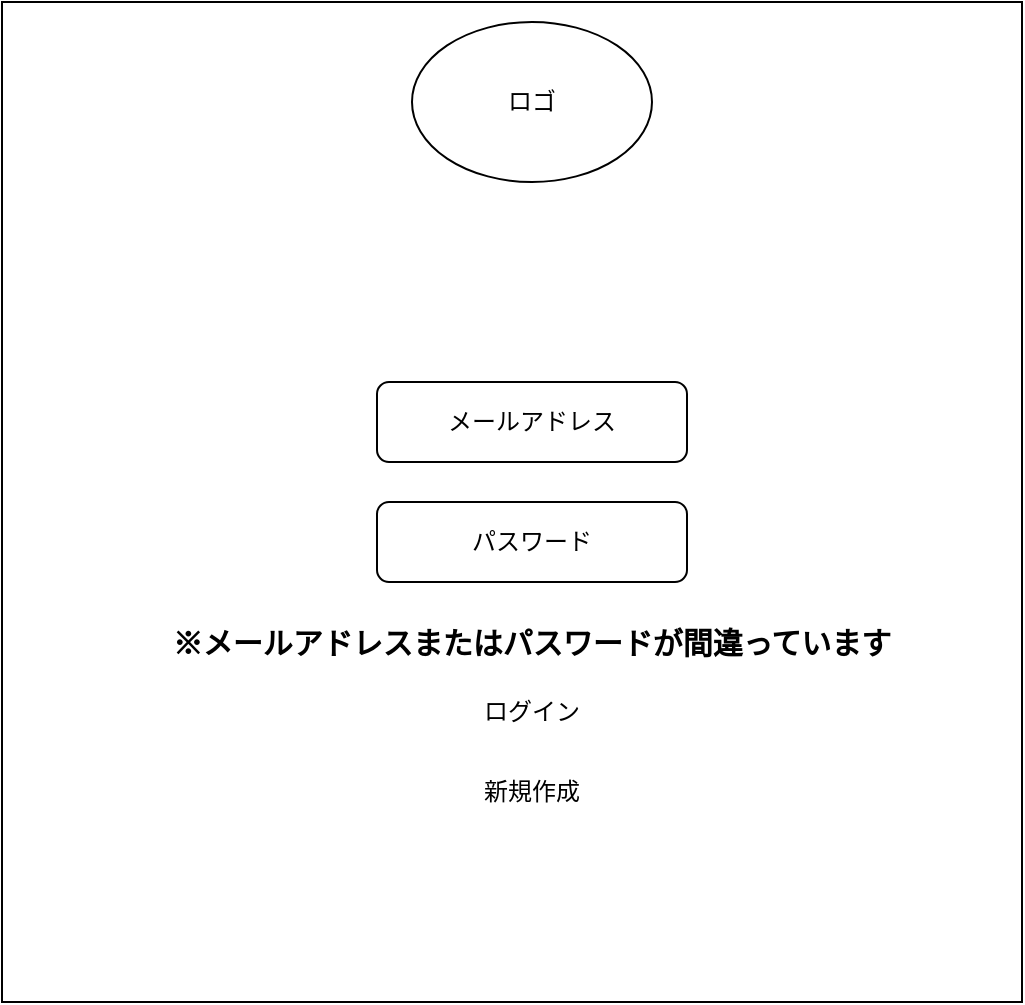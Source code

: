 <mxfile version="14.7.6" type="device"><diagram id="Y9niGBV_lDlPCq2ffVMM" name="ページ1"><mxGraphModel dx="884" dy="500" grid="1" gridSize="10" guides="1" tooltips="1" connect="1" arrows="1" fold="1" page="1" pageScale="1" pageWidth="827" pageHeight="1169" math="0" shadow="0"><root><mxCell id="0"/><mxCell id="1" parent="0"/><mxCell id="2" value="" style="rounded=0;whiteSpace=wrap;html=1;" parent="1" vertex="1"><mxGeometry x="20" y="30" width="510" height="500" as="geometry"/></mxCell><mxCell id="7" value="" style="rounded=1;whiteSpace=wrap;html=1;labelBackgroundColor=none;fillColor=none;gradientColor=none;" parent="1" vertex="1"><mxGeometry x="207.5" y="220" width="155" height="40" as="geometry"/></mxCell><mxCell id="8" value="" style="rounded=1;whiteSpace=wrap;html=1;labelBackgroundColor=none;fillColor=none;gradientColor=none;" parent="1" vertex="1"><mxGeometry x="207.5" y="280" width="155" height="40" as="geometry"/></mxCell><mxCell id="9" value="ログイン" style="text;html=1;strokeColor=none;fillColor=none;align=center;verticalAlign=middle;whiteSpace=wrap;rounded=0;labelBackgroundColor=none;" parent="1" vertex="1"><mxGeometry x="215" y="360" width="140" height="50" as="geometry"/></mxCell><mxCell id="10" value="新規作成" style="text;html=1;strokeColor=none;fillColor=none;align=center;verticalAlign=middle;whiteSpace=wrap;rounded=0;labelBackgroundColor=none;" parent="1" vertex="1"><mxGeometry x="215" y="400" width="140" height="50" as="geometry"/></mxCell><mxCell id="11" value="&lt;font style=&quot;vertical-align: inherit&quot;&gt;&lt;font style=&quot;vertical-align: inherit&quot;&gt;&lt;font style=&quot;vertical-align: inherit&quot;&gt;&lt;font style=&quot;vertical-align: inherit&quot;&gt;メールアドレス&lt;/font&gt;&lt;/font&gt;&lt;/font&gt;&lt;/font&gt;" style="text;html=1;strokeColor=none;fillColor=none;align=center;verticalAlign=middle;whiteSpace=wrap;rounded=0;labelBackgroundColor=none;" parent="1" vertex="1"><mxGeometry x="215" y="210" width="140" height="60" as="geometry"/></mxCell><mxCell id="12" value="パスワード" style="text;html=1;strokeColor=none;fillColor=none;align=center;verticalAlign=middle;whiteSpace=wrap;rounded=0;labelBackgroundColor=none;" parent="1" vertex="1"><mxGeometry x="215" y="270" width="140" height="60" as="geometry"/></mxCell><mxCell id="13" value="ロゴ" style="ellipse;whiteSpace=wrap;html=1;" parent="1" vertex="1"><mxGeometry x="225" y="40" width="120" height="80" as="geometry"/></mxCell><mxCell id="6TCKFRq6Jjd9cBVo91P3-13" value="&lt;font style=&quot;vertical-align: inherit&quot;&gt;&lt;font style=&quot;vertical-align: inherit&quot;&gt;&lt;font style=&quot;vertical-align: inherit&quot;&gt;&lt;font style=&quot;vertical-align: inherit&quot;&gt;&lt;font style=&quot;vertical-align: inherit&quot;&gt;&lt;font style=&quot;vertical-align: inherit&quot;&gt;※メールアドレスまたはパスワードが間違っています&lt;/font&gt;&lt;/font&gt;&lt;/font&gt;&lt;/font&gt;&lt;/font&gt;&lt;/font&gt;" style="text;html=1;strokeColor=none;fillColor=none;align=center;verticalAlign=middle;whiteSpace=wrap;rounded=0;fontStyle=1;fontSize=15;" vertex="1" parent="1"><mxGeometry x="100.77" y="330" width="368.45" height="40" as="geometry"/></mxCell></root></mxGraphModel></diagram></mxfile>